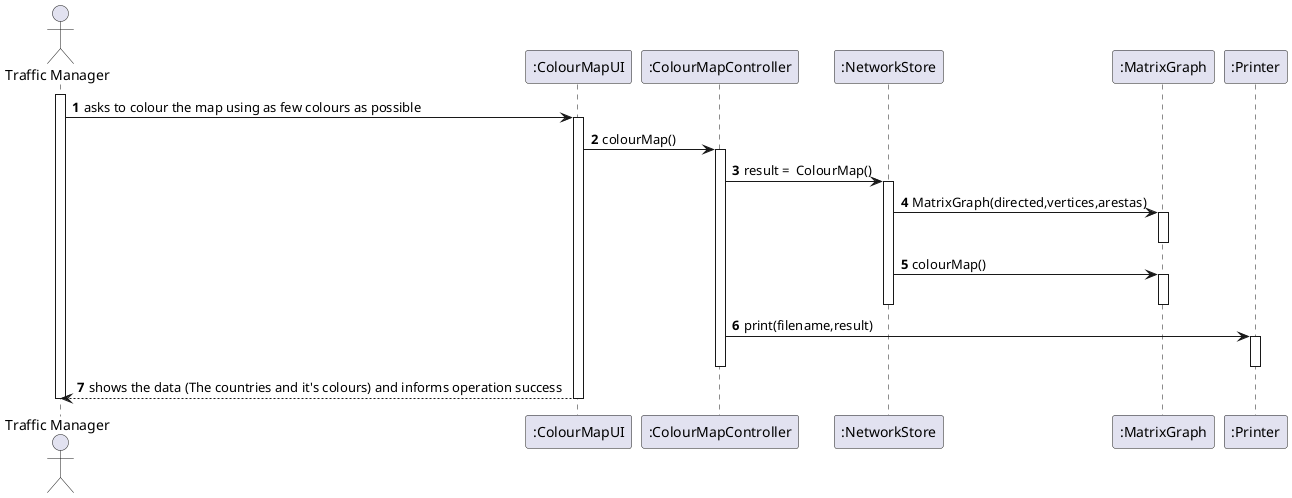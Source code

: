 @startuml
'https://plantuml.com/sequence-diagram

autonumber
actor "Traffic Manager" as TM
participant ":ColourMapUI" as CMUI
participant ":ColourMapController" as CMC
participant ":NetworkStore" AS NS
participant ":MatrixGraph" as MG
participant ":Printer" as P

activate TM
TM -> CMUI: asks to colour the map using as few colours as possible
activate CMUI
CMUI -> CMC : colourMap()
activate CMC
CMC -> NS : result =  ColourMap()
activate NS
NS -> MG : MatrixGraph(directed,vertices,arestas)
activate MG
deactivate MG
NS -> MG : colourMap()
activate MG
deactivate MG
deactivate NS
CMC -> P : print(filename,result)
activate P
deactivate P
deactivate CMC
CMUI --> TM: shows the data (The countries and it's colours) and informs operation success
deactivate CMUI
deactivate TM

@enduml